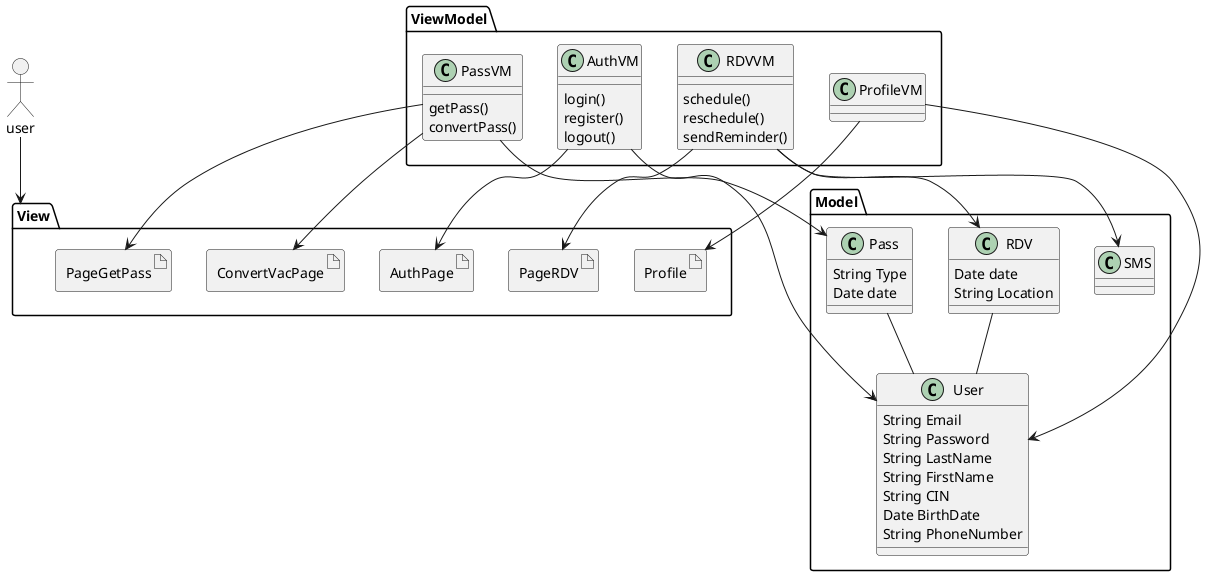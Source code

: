 @startuml
allow_mixing
package View{
artifact PageRDV
artifact PageGetPass
artifact AuthPage
artifact Profile
artifact ConvertVacPage
}


package ViewModel{


  class AuthVM{
      login()
      register()
      logout()
  }
    class RDVVM{
        schedule()
        reschedule()
        sendReminder()
    }
    class PassVM{
        getPass()
        convertPass()
    }
    class ProfileVM{
       
    }

}
package Model {

class User{ 
   String Email
   String Password 
   String LastName 
   String FirstName
   String CIN 
   Date BirthDate
   String PhoneNumber
   }
class RDV{ 
    Date date
    String Location
    }
class Pass{
    String Type
    Date date
}
class SMS{
}

}
ProfileVM --> Profile
ProfileVM --> User
RDVVM --> PageRDV
AuthVM --> AuthPage
PassVM --> PageGetPass
RDVVM --> RDV
RDVVM --> SMS
AuthVM --> User
PassVM --> Pass
PassVM --> ConvertVacPage
RDV -- User
Pass -- User 
actor user
user --> View
@enduml
